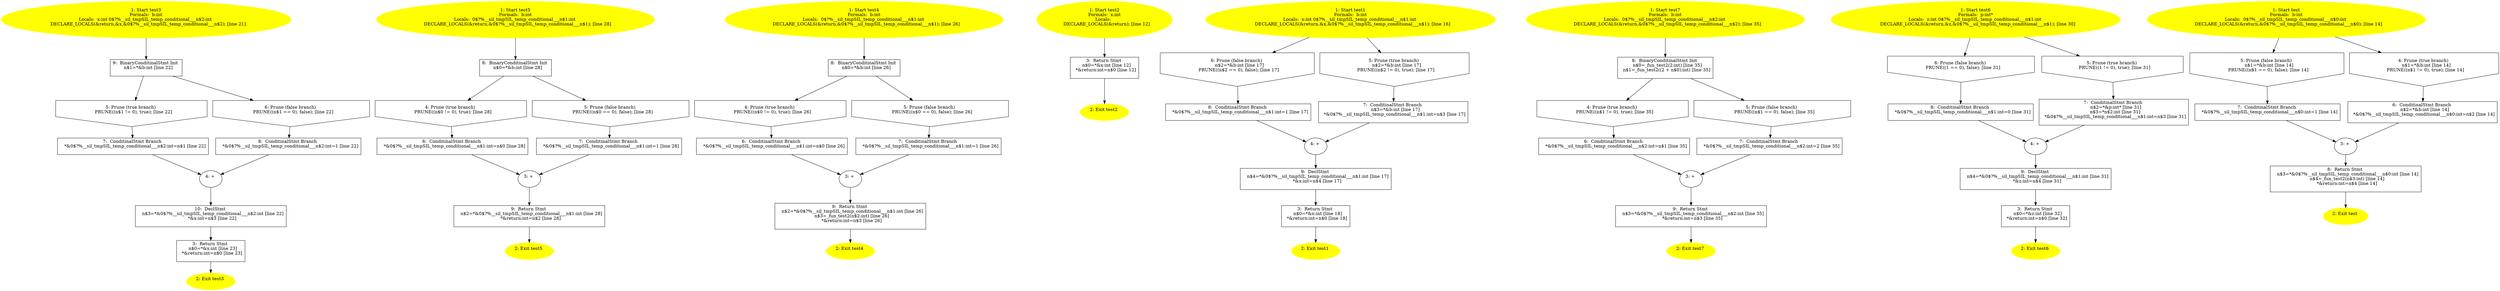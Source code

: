 /* @generated */
digraph iCFG {
"test3.8ad8757baa8564dc136c1e07507f4a98_10" [label="10:  DeclStmt \n   n$3=*&0$?%__sil_tmpSIL_temp_conditional___n$2:int [line 22]\n  *&x:int=n$3 [line 22]\n " shape="box"]
	

	 "test3.8ad8757baa8564dc136c1e07507f4a98_10" -> "test3.8ad8757baa8564dc136c1e07507f4a98_3" ;
"test3.8ad8757baa8564dc136c1e07507f4a98_9" [label="9:  BinaryConditinalStmt Init \n   n$1=*&b:int [line 22]\n " shape="box"]
	

	 "test3.8ad8757baa8564dc136c1e07507f4a98_9" -> "test3.8ad8757baa8564dc136c1e07507f4a98_5" ;
	 "test3.8ad8757baa8564dc136c1e07507f4a98_9" -> "test3.8ad8757baa8564dc136c1e07507f4a98_6" ;
"test3.8ad8757baa8564dc136c1e07507f4a98_8" [label="8:  ConditinalStmt Branch \n   *&0$?%__sil_tmpSIL_temp_conditional___n$2:int=1 [line 22]\n " shape="box"]
	

	 "test3.8ad8757baa8564dc136c1e07507f4a98_8" -> "test3.8ad8757baa8564dc136c1e07507f4a98_4" ;
"test3.8ad8757baa8564dc136c1e07507f4a98_7" [label="7:  ConditinalStmt Branch \n   *&0$?%__sil_tmpSIL_temp_conditional___n$2:int=n$1 [line 22]\n " shape="box"]
	

	 "test3.8ad8757baa8564dc136c1e07507f4a98_7" -> "test3.8ad8757baa8564dc136c1e07507f4a98_4" ;
"test3.8ad8757baa8564dc136c1e07507f4a98_6" [label="6: Prune (false branch) \n   PRUNE((n$1 == 0), false); [line 22]\n " shape="invhouse"]
	

	 "test3.8ad8757baa8564dc136c1e07507f4a98_6" -> "test3.8ad8757baa8564dc136c1e07507f4a98_8" ;
"test3.8ad8757baa8564dc136c1e07507f4a98_5" [label="5: Prune (true branch) \n   PRUNE((n$1 != 0), true); [line 22]\n " shape="invhouse"]
	

	 "test3.8ad8757baa8564dc136c1e07507f4a98_5" -> "test3.8ad8757baa8564dc136c1e07507f4a98_7" ;
"test3.8ad8757baa8564dc136c1e07507f4a98_4" [label="4: + \n  " ]
	

	 "test3.8ad8757baa8564dc136c1e07507f4a98_4" -> "test3.8ad8757baa8564dc136c1e07507f4a98_10" ;
"test3.8ad8757baa8564dc136c1e07507f4a98_3" [label="3:  Return Stmt \n   n$0=*&x:int [line 23]\n  *&return:int=n$0 [line 23]\n " shape="box"]
	

	 "test3.8ad8757baa8564dc136c1e07507f4a98_3" -> "test3.8ad8757baa8564dc136c1e07507f4a98_2" ;
"test3.8ad8757baa8564dc136c1e07507f4a98_2" [label="2: Exit test3 \n  " color=yellow style=filled]
	

"test3.8ad8757baa8564dc136c1e07507f4a98_1" [label="1: Start test3\nFormals:  b:int\nLocals:  x:int 0$?%__sil_tmpSIL_temp_conditional___n$2:int \n   DECLARE_LOCALS(&return,&x,&0$?%__sil_tmpSIL_temp_conditional___n$2); [line 21]\n " color=yellow style=filled]
	

	 "test3.8ad8757baa8564dc136c1e07507f4a98_1" -> "test3.8ad8757baa8564dc136c1e07507f4a98_9" ;
"test5.e3d704f3542b44a621ebed70dc0efe13_9" [label="9:  Return Stmt \n   n$2=*&0$?%__sil_tmpSIL_temp_conditional___n$1:int [line 28]\n  *&return:int=n$2 [line 28]\n " shape="box"]
	

	 "test5.e3d704f3542b44a621ebed70dc0efe13_9" -> "test5.e3d704f3542b44a621ebed70dc0efe13_2" ;
"test5.e3d704f3542b44a621ebed70dc0efe13_8" [label="8:  BinaryConditinalStmt Init \n   n$0=*&b:int [line 28]\n " shape="box"]
	

	 "test5.e3d704f3542b44a621ebed70dc0efe13_8" -> "test5.e3d704f3542b44a621ebed70dc0efe13_4" ;
	 "test5.e3d704f3542b44a621ebed70dc0efe13_8" -> "test5.e3d704f3542b44a621ebed70dc0efe13_5" ;
"test5.e3d704f3542b44a621ebed70dc0efe13_7" [label="7:  ConditinalStmt Branch \n   *&0$?%__sil_tmpSIL_temp_conditional___n$1:int=1 [line 28]\n " shape="box"]
	

	 "test5.e3d704f3542b44a621ebed70dc0efe13_7" -> "test5.e3d704f3542b44a621ebed70dc0efe13_3" ;
"test5.e3d704f3542b44a621ebed70dc0efe13_6" [label="6:  ConditinalStmt Branch \n   *&0$?%__sil_tmpSIL_temp_conditional___n$1:int=n$0 [line 28]\n " shape="box"]
	

	 "test5.e3d704f3542b44a621ebed70dc0efe13_6" -> "test5.e3d704f3542b44a621ebed70dc0efe13_3" ;
"test5.e3d704f3542b44a621ebed70dc0efe13_5" [label="5: Prune (false branch) \n   PRUNE((n$0 == 0), false); [line 28]\n " shape="invhouse"]
	

	 "test5.e3d704f3542b44a621ebed70dc0efe13_5" -> "test5.e3d704f3542b44a621ebed70dc0efe13_7" ;
"test5.e3d704f3542b44a621ebed70dc0efe13_4" [label="4: Prune (true branch) \n   PRUNE((n$0 != 0), true); [line 28]\n " shape="invhouse"]
	

	 "test5.e3d704f3542b44a621ebed70dc0efe13_4" -> "test5.e3d704f3542b44a621ebed70dc0efe13_6" ;
"test5.e3d704f3542b44a621ebed70dc0efe13_3" [label="3: + \n  " ]
	

	 "test5.e3d704f3542b44a621ebed70dc0efe13_3" -> "test5.e3d704f3542b44a621ebed70dc0efe13_9" ;
"test5.e3d704f3542b44a621ebed70dc0efe13_2" [label="2: Exit test5 \n  " color=yellow style=filled]
	

"test5.e3d704f3542b44a621ebed70dc0efe13_1" [label="1: Start test5\nFormals:  b:int\nLocals:  0$?%__sil_tmpSIL_temp_conditional___n$1:int \n   DECLARE_LOCALS(&return,&0$?%__sil_tmpSIL_temp_conditional___n$1); [line 28]\n " color=yellow style=filled]
	

	 "test5.e3d704f3542b44a621ebed70dc0efe13_1" -> "test5.e3d704f3542b44a621ebed70dc0efe13_8" ;
"test4.86985e105f79b95d6bc918fb45ec7727_9" [label="9:  Return Stmt \n   n$2=*&0$?%__sil_tmpSIL_temp_conditional___n$1:int [line 26]\n  n$3=_fun_test2(n$2:int) [line 26]\n  *&return:int=n$3 [line 26]\n " shape="box"]
	

	 "test4.86985e105f79b95d6bc918fb45ec7727_9" -> "test4.86985e105f79b95d6bc918fb45ec7727_2" ;
"test4.86985e105f79b95d6bc918fb45ec7727_8" [label="8:  BinaryConditinalStmt Init \n   n$0=*&b:int [line 26]\n " shape="box"]
	

	 "test4.86985e105f79b95d6bc918fb45ec7727_8" -> "test4.86985e105f79b95d6bc918fb45ec7727_4" ;
	 "test4.86985e105f79b95d6bc918fb45ec7727_8" -> "test4.86985e105f79b95d6bc918fb45ec7727_5" ;
"test4.86985e105f79b95d6bc918fb45ec7727_7" [label="7:  ConditinalStmt Branch \n   *&0$?%__sil_tmpSIL_temp_conditional___n$1:int=1 [line 26]\n " shape="box"]
	

	 "test4.86985e105f79b95d6bc918fb45ec7727_7" -> "test4.86985e105f79b95d6bc918fb45ec7727_3" ;
"test4.86985e105f79b95d6bc918fb45ec7727_6" [label="6:  ConditinalStmt Branch \n   *&0$?%__sil_tmpSIL_temp_conditional___n$1:int=n$0 [line 26]\n " shape="box"]
	

	 "test4.86985e105f79b95d6bc918fb45ec7727_6" -> "test4.86985e105f79b95d6bc918fb45ec7727_3" ;
"test4.86985e105f79b95d6bc918fb45ec7727_5" [label="5: Prune (false branch) \n   PRUNE((n$0 == 0), false); [line 26]\n " shape="invhouse"]
	

	 "test4.86985e105f79b95d6bc918fb45ec7727_5" -> "test4.86985e105f79b95d6bc918fb45ec7727_7" ;
"test4.86985e105f79b95d6bc918fb45ec7727_4" [label="4: Prune (true branch) \n   PRUNE((n$0 != 0), true); [line 26]\n " shape="invhouse"]
	

	 "test4.86985e105f79b95d6bc918fb45ec7727_4" -> "test4.86985e105f79b95d6bc918fb45ec7727_6" ;
"test4.86985e105f79b95d6bc918fb45ec7727_3" [label="3: + \n  " ]
	

	 "test4.86985e105f79b95d6bc918fb45ec7727_3" -> "test4.86985e105f79b95d6bc918fb45ec7727_9" ;
"test4.86985e105f79b95d6bc918fb45ec7727_2" [label="2: Exit test4 \n  " color=yellow style=filled]
	

"test4.86985e105f79b95d6bc918fb45ec7727_1" [label="1: Start test4\nFormals:  b:int\nLocals:  0$?%__sil_tmpSIL_temp_conditional___n$1:int \n   DECLARE_LOCALS(&return,&0$?%__sil_tmpSIL_temp_conditional___n$1); [line 26]\n " color=yellow style=filled]
	

	 "test4.86985e105f79b95d6bc918fb45ec7727_1" -> "test4.86985e105f79b95d6bc918fb45ec7727_8" ;
"test2.ad0234829205b9033196ba818f7a872b_3" [label="3:  Return Stmt \n   n$0=*&x:int [line 12]\n  *&return:int=n$0 [line 12]\n " shape="box"]
	

	 "test2.ad0234829205b9033196ba818f7a872b_3" -> "test2.ad0234829205b9033196ba818f7a872b_2" ;
"test2.ad0234829205b9033196ba818f7a872b_2" [label="2: Exit test2 \n  " color=yellow style=filled]
	

"test2.ad0234829205b9033196ba818f7a872b_1" [label="1: Start test2\nFormals:  x:int\nLocals:  \n   DECLARE_LOCALS(&return); [line 12]\n " color=yellow style=filled]
	

	 "test2.ad0234829205b9033196ba818f7a872b_1" -> "test2.ad0234829205b9033196ba818f7a872b_3" ;
"test1.5a105e8b9d40e1329780d62ea2265d8a_9" [label="9:  DeclStmt \n   n$4=*&0$?%__sil_tmpSIL_temp_conditional___n$1:int [line 17]\n  *&x:int=n$4 [line 17]\n " shape="box"]
	

	 "test1.5a105e8b9d40e1329780d62ea2265d8a_9" -> "test1.5a105e8b9d40e1329780d62ea2265d8a_3" ;
"test1.5a105e8b9d40e1329780d62ea2265d8a_8" [label="8:  ConditinalStmt Branch \n   *&0$?%__sil_tmpSIL_temp_conditional___n$1:int=1 [line 17]\n " shape="box"]
	

	 "test1.5a105e8b9d40e1329780d62ea2265d8a_8" -> "test1.5a105e8b9d40e1329780d62ea2265d8a_4" ;
"test1.5a105e8b9d40e1329780d62ea2265d8a_7" [label="7:  ConditinalStmt Branch \n   n$3=*&b:int [line 17]\n  *&0$?%__sil_tmpSIL_temp_conditional___n$1:int=n$3 [line 17]\n " shape="box"]
	

	 "test1.5a105e8b9d40e1329780d62ea2265d8a_7" -> "test1.5a105e8b9d40e1329780d62ea2265d8a_4" ;
"test1.5a105e8b9d40e1329780d62ea2265d8a_6" [label="6: Prune (false branch) \n   n$2=*&b:int [line 17]\n  PRUNE((n$2 == 0), false); [line 17]\n " shape="invhouse"]
	

	 "test1.5a105e8b9d40e1329780d62ea2265d8a_6" -> "test1.5a105e8b9d40e1329780d62ea2265d8a_8" ;
"test1.5a105e8b9d40e1329780d62ea2265d8a_5" [label="5: Prune (true branch) \n   n$2=*&b:int [line 17]\n  PRUNE((n$2 != 0), true); [line 17]\n " shape="invhouse"]
	

	 "test1.5a105e8b9d40e1329780d62ea2265d8a_5" -> "test1.5a105e8b9d40e1329780d62ea2265d8a_7" ;
"test1.5a105e8b9d40e1329780d62ea2265d8a_4" [label="4: + \n  " ]
	

	 "test1.5a105e8b9d40e1329780d62ea2265d8a_4" -> "test1.5a105e8b9d40e1329780d62ea2265d8a_9" ;
"test1.5a105e8b9d40e1329780d62ea2265d8a_3" [label="3:  Return Stmt \n   n$0=*&x:int [line 18]\n  *&return:int=n$0 [line 18]\n " shape="box"]
	

	 "test1.5a105e8b9d40e1329780d62ea2265d8a_3" -> "test1.5a105e8b9d40e1329780d62ea2265d8a_2" ;
"test1.5a105e8b9d40e1329780d62ea2265d8a_2" [label="2: Exit test1 \n  " color=yellow style=filled]
	

"test1.5a105e8b9d40e1329780d62ea2265d8a_1" [label="1: Start test1\nFormals:  b:int\nLocals:  x:int 0$?%__sil_tmpSIL_temp_conditional___n$1:int \n   DECLARE_LOCALS(&return,&x,&0$?%__sil_tmpSIL_temp_conditional___n$1); [line 16]\n " color=yellow style=filled]
	

	 "test1.5a105e8b9d40e1329780d62ea2265d8a_1" -> "test1.5a105e8b9d40e1329780d62ea2265d8a_5" ;
	 "test1.5a105e8b9d40e1329780d62ea2265d8a_1" -> "test1.5a105e8b9d40e1329780d62ea2265d8a_6" ;
"test7.b04083e53e242626595e2b8ea327e525_9" [label="9:  Return Stmt \n   n$3=*&0$?%__sil_tmpSIL_temp_conditional___n$2:int [line 35]\n  *&return:int=n$3 [line 35]\n " shape="box"]
	

	 "test7.b04083e53e242626595e2b8ea327e525_9" -> "test7.b04083e53e242626595e2b8ea327e525_2" ;
"test7.b04083e53e242626595e2b8ea327e525_8" [label="8:  BinaryConditinalStmt Init \n   n$0=_fun_test2(2:int) [line 35]\n  n$1=_fun_test2((2 + n$0):int) [line 35]\n " shape="box"]
	

	 "test7.b04083e53e242626595e2b8ea327e525_8" -> "test7.b04083e53e242626595e2b8ea327e525_4" ;
	 "test7.b04083e53e242626595e2b8ea327e525_8" -> "test7.b04083e53e242626595e2b8ea327e525_5" ;
"test7.b04083e53e242626595e2b8ea327e525_7" [label="7:  ConditinalStmt Branch \n   *&0$?%__sil_tmpSIL_temp_conditional___n$2:int=2 [line 35]\n " shape="box"]
	

	 "test7.b04083e53e242626595e2b8ea327e525_7" -> "test7.b04083e53e242626595e2b8ea327e525_3" ;
"test7.b04083e53e242626595e2b8ea327e525_6" [label="6:  ConditinalStmt Branch \n   *&0$?%__sil_tmpSIL_temp_conditional___n$2:int=n$1 [line 35]\n " shape="box"]
	

	 "test7.b04083e53e242626595e2b8ea327e525_6" -> "test7.b04083e53e242626595e2b8ea327e525_3" ;
"test7.b04083e53e242626595e2b8ea327e525_5" [label="5: Prune (false branch) \n   PRUNE((n$1 == 0), false); [line 35]\n " shape="invhouse"]
	

	 "test7.b04083e53e242626595e2b8ea327e525_5" -> "test7.b04083e53e242626595e2b8ea327e525_7" ;
"test7.b04083e53e242626595e2b8ea327e525_4" [label="4: Prune (true branch) \n   PRUNE((n$1 != 0), true); [line 35]\n " shape="invhouse"]
	

	 "test7.b04083e53e242626595e2b8ea327e525_4" -> "test7.b04083e53e242626595e2b8ea327e525_6" ;
"test7.b04083e53e242626595e2b8ea327e525_3" [label="3: + \n  " ]
	

	 "test7.b04083e53e242626595e2b8ea327e525_3" -> "test7.b04083e53e242626595e2b8ea327e525_9" ;
"test7.b04083e53e242626595e2b8ea327e525_2" [label="2: Exit test7 \n  " color=yellow style=filled]
	

"test7.b04083e53e242626595e2b8ea327e525_1" [label="1: Start test7\nFormals:  b:int\nLocals:  0$?%__sil_tmpSIL_temp_conditional___n$2:int \n   DECLARE_LOCALS(&return,&0$?%__sil_tmpSIL_temp_conditional___n$2); [line 35]\n " color=yellow style=filled]
	

	 "test7.b04083e53e242626595e2b8ea327e525_1" -> "test7.b04083e53e242626595e2b8ea327e525_8" ;
"test6.4cfad7076129962ee70c36839a1e3e15_9" [label="9:  DeclStmt \n   n$4=*&0$?%__sil_tmpSIL_temp_conditional___n$1:int [line 31]\n  *&z:int=n$4 [line 31]\n " shape="box"]
	

	 "test6.4cfad7076129962ee70c36839a1e3e15_9" -> "test6.4cfad7076129962ee70c36839a1e3e15_3" ;
"test6.4cfad7076129962ee70c36839a1e3e15_8" [label="8:  ConditinalStmt Branch \n   *&0$?%__sil_tmpSIL_temp_conditional___n$1:int=0 [line 31]\n " shape="box"]
	

	 "test6.4cfad7076129962ee70c36839a1e3e15_8" -> "test6.4cfad7076129962ee70c36839a1e3e15_4" ;
"test6.4cfad7076129962ee70c36839a1e3e15_7" [label="7:  ConditinalStmt Branch \n   n$2=*&p:int* [line 31]\n  n$3=*n$2:int [line 31]\n  *&0$?%__sil_tmpSIL_temp_conditional___n$1:int=n$3 [line 31]\n " shape="box"]
	

	 "test6.4cfad7076129962ee70c36839a1e3e15_7" -> "test6.4cfad7076129962ee70c36839a1e3e15_4" ;
"test6.4cfad7076129962ee70c36839a1e3e15_6" [label="6: Prune (false branch) \n   PRUNE((1 == 0), false); [line 31]\n " shape="invhouse"]
	

	 "test6.4cfad7076129962ee70c36839a1e3e15_6" -> "test6.4cfad7076129962ee70c36839a1e3e15_8" ;
"test6.4cfad7076129962ee70c36839a1e3e15_5" [label="5: Prune (true branch) \n   PRUNE((1 != 0), true); [line 31]\n " shape="invhouse"]
	

	 "test6.4cfad7076129962ee70c36839a1e3e15_5" -> "test6.4cfad7076129962ee70c36839a1e3e15_7" ;
"test6.4cfad7076129962ee70c36839a1e3e15_4" [label="4: + \n  " ]
	

	 "test6.4cfad7076129962ee70c36839a1e3e15_4" -> "test6.4cfad7076129962ee70c36839a1e3e15_9" ;
"test6.4cfad7076129962ee70c36839a1e3e15_3" [label="3:  Return Stmt \n   n$0=*&z:int [line 32]\n  *&return:int=n$0 [line 32]\n " shape="box"]
	

	 "test6.4cfad7076129962ee70c36839a1e3e15_3" -> "test6.4cfad7076129962ee70c36839a1e3e15_2" ;
"test6.4cfad7076129962ee70c36839a1e3e15_2" [label="2: Exit test6 \n  " color=yellow style=filled]
	

"test6.4cfad7076129962ee70c36839a1e3e15_1" [label="1: Start test6\nFormals:  p:int*\nLocals:  z:int 0$?%__sil_tmpSIL_temp_conditional___n$1:int \n   DECLARE_LOCALS(&return,&z,&0$?%__sil_tmpSIL_temp_conditional___n$1); [line 30]\n " color=yellow style=filled]
	

	 "test6.4cfad7076129962ee70c36839a1e3e15_1" -> "test6.4cfad7076129962ee70c36839a1e3e15_5" ;
	 "test6.4cfad7076129962ee70c36839a1e3e15_1" -> "test6.4cfad7076129962ee70c36839a1e3e15_6" ;
"test.098f6bcd4621d373cade4e832627b4f6_8" [label="8:  Return Stmt \n   n$3=*&0$?%__sil_tmpSIL_temp_conditional___n$0:int [line 14]\n  n$4=_fun_test2(n$3:int) [line 14]\n  *&return:int=n$4 [line 14]\n " shape="box"]
	

	 "test.098f6bcd4621d373cade4e832627b4f6_8" -> "test.098f6bcd4621d373cade4e832627b4f6_2" ;
"test.098f6bcd4621d373cade4e832627b4f6_7" [label="7:  ConditinalStmt Branch \n   *&0$?%__sil_tmpSIL_temp_conditional___n$0:int=1 [line 14]\n " shape="box"]
	

	 "test.098f6bcd4621d373cade4e832627b4f6_7" -> "test.098f6bcd4621d373cade4e832627b4f6_3" ;
"test.098f6bcd4621d373cade4e832627b4f6_6" [label="6:  ConditinalStmt Branch \n   n$2=*&b:int [line 14]\n  *&0$?%__sil_tmpSIL_temp_conditional___n$0:int=n$2 [line 14]\n " shape="box"]
	

	 "test.098f6bcd4621d373cade4e832627b4f6_6" -> "test.098f6bcd4621d373cade4e832627b4f6_3" ;
"test.098f6bcd4621d373cade4e832627b4f6_5" [label="5: Prune (false branch) \n   n$1=*&b:int [line 14]\n  PRUNE((n$1 == 0), false); [line 14]\n " shape="invhouse"]
	

	 "test.098f6bcd4621d373cade4e832627b4f6_5" -> "test.098f6bcd4621d373cade4e832627b4f6_7" ;
"test.098f6bcd4621d373cade4e832627b4f6_4" [label="4: Prune (true branch) \n   n$1=*&b:int [line 14]\n  PRUNE((n$1 != 0), true); [line 14]\n " shape="invhouse"]
	

	 "test.098f6bcd4621d373cade4e832627b4f6_4" -> "test.098f6bcd4621d373cade4e832627b4f6_6" ;
"test.098f6bcd4621d373cade4e832627b4f6_3" [label="3: + \n  " ]
	

	 "test.098f6bcd4621d373cade4e832627b4f6_3" -> "test.098f6bcd4621d373cade4e832627b4f6_8" ;
"test.098f6bcd4621d373cade4e832627b4f6_2" [label="2: Exit test \n  " color=yellow style=filled]
	

"test.098f6bcd4621d373cade4e832627b4f6_1" [label="1: Start test\nFormals:  b:int\nLocals:  0$?%__sil_tmpSIL_temp_conditional___n$0:int \n   DECLARE_LOCALS(&return,&0$?%__sil_tmpSIL_temp_conditional___n$0); [line 14]\n " color=yellow style=filled]
	

	 "test.098f6bcd4621d373cade4e832627b4f6_1" -> "test.098f6bcd4621d373cade4e832627b4f6_4" ;
	 "test.098f6bcd4621d373cade4e832627b4f6_1" -> "test.098f6bcd4621d373cade4e832627b4f6_5" ;
}
